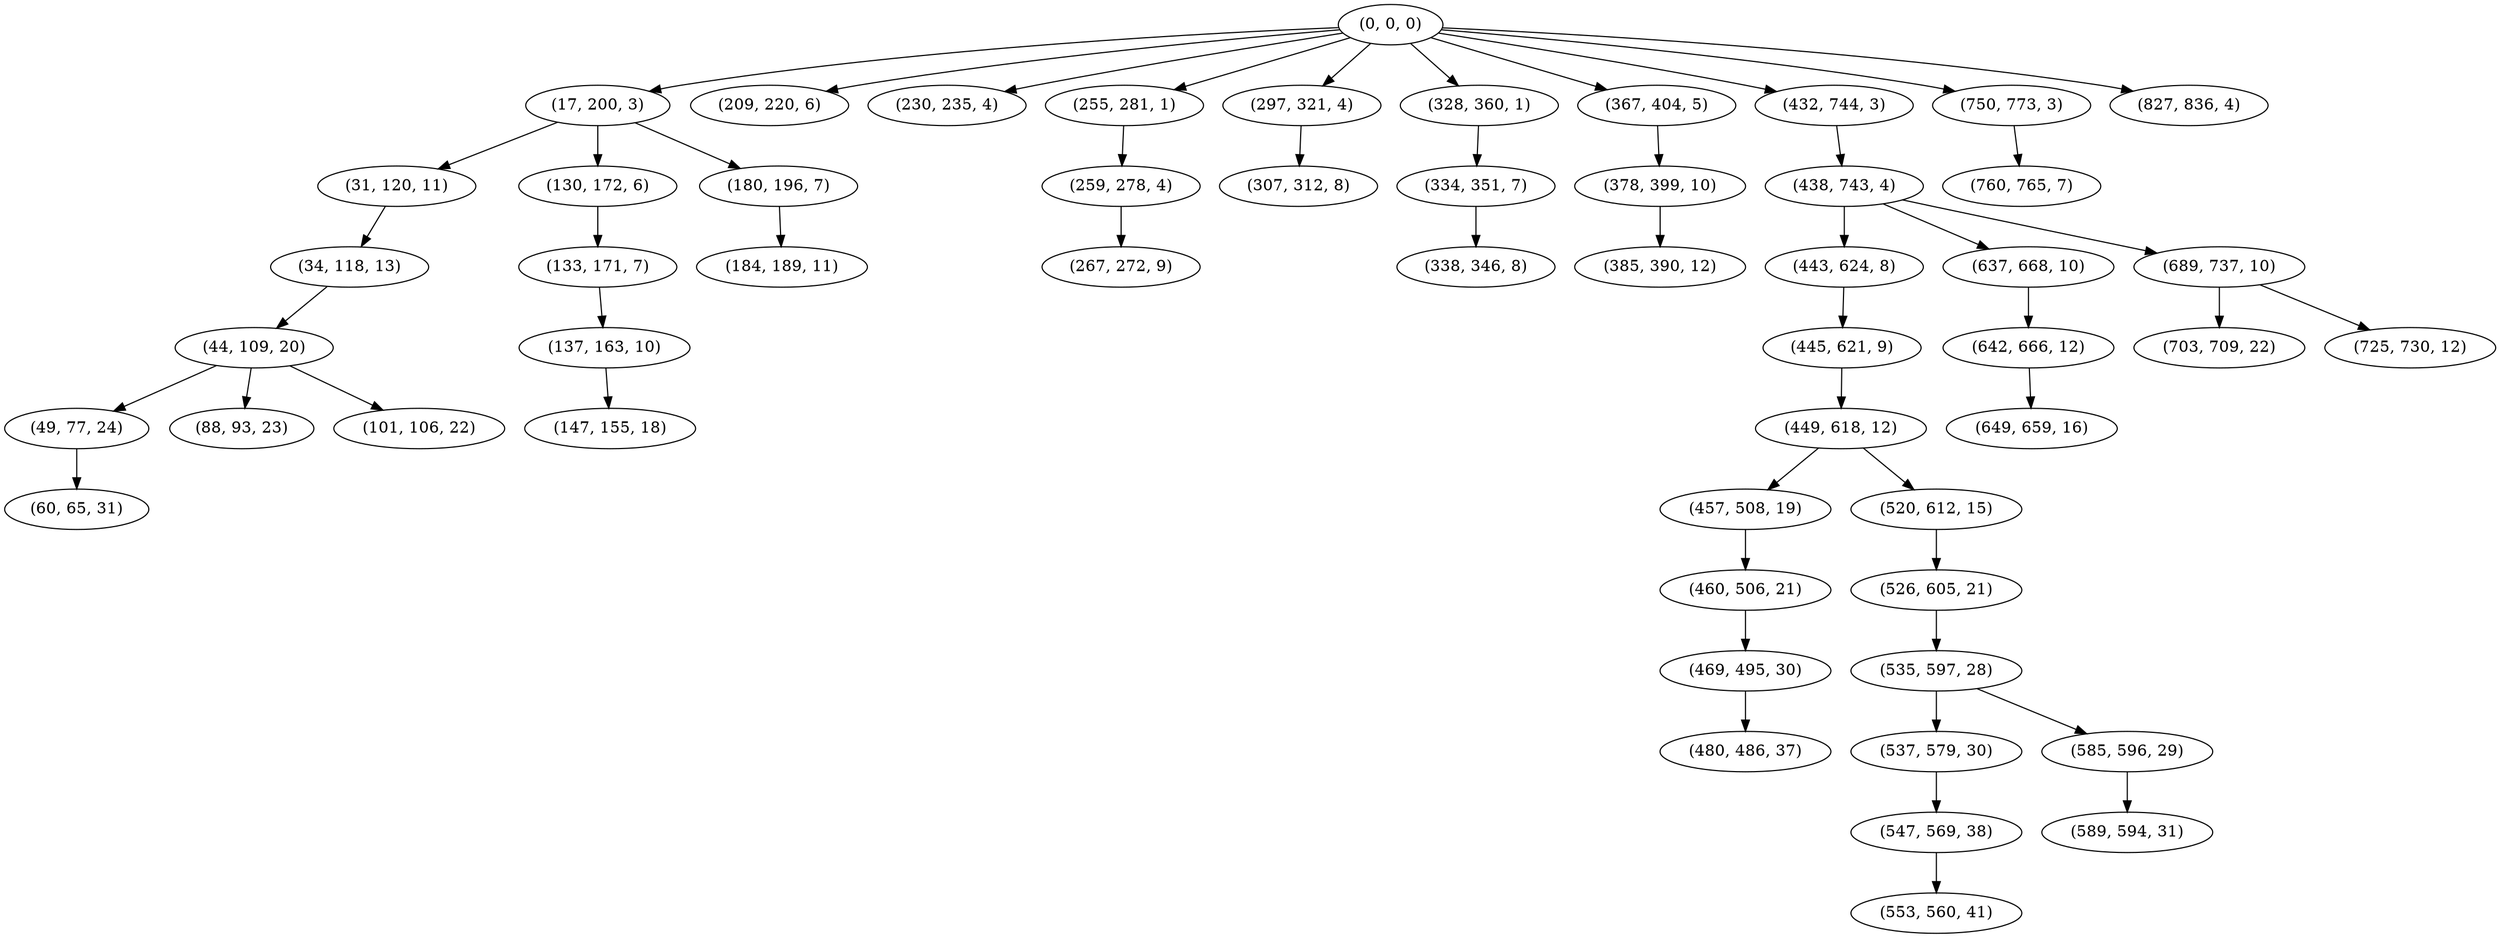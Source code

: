 digraph tree {
    "(0, 0, 0)";
    "(17, 200, 3)";
    "(31, 120, 11)";
    "(34, 118, 13)";
    "(44, 109, 20)";
    "(49, 77, 24)";
    "(60, 65, 31)";
    "(88, 93, 23)";
    "(101, 106, 22)";
    "(130, 172, 6)";
    "(133, 171, 7)";
    "(137, 163, 10)";
    "(147, 155, 18)";
    "(180, 196, 7)";
    "(184, 189, 11)";
    "(209, 220, 6)";
    "(230, 235, 4)";
    "(255, 281, 1)";
    "(259, 278, 4)";
    "(267, 272, 9)";
    "(297, 321, 4)";
    "(307, 312, 8)";
    "(328, 360, 1)";
    "(334, 351, 7)";
    "(338, 346, 8)";
    "(367, 404, 5)";
    "(378, 399, 10)";
    "(385, 390, 12)";
    "(432, 744, 3)";
    "(438, 743, 4)";
    "(443, 624, 8)";
    "(445, 621, 9)";
    "(449, 618, 12)";
    "(457, 508, 19)";
    "(460, 506, 21)";
    "(469, 495, 30)";
    "(480, 486, 37)";
    "(520, 612, 15)";
    "(526, 605, 21)";
    "(535, 597, 28)";
    "(537, 579, 30)";
    "(547, 569, 38)";
    "(553, 560, 41)";
    "(585, 596, 29)";
    "(589, 594, 31)";
    "(637, 668, 10)";
    "(642, 666, 12)";
    "(649, 659, 16)";
    "(689, 737, 10)";
    "(703, 709, 22)";
    "(725, 730, 12)";
    "(750, 773, 3)";
    "(760, 765, 7)";
    "(827, 836, 4)";
    "(0, 0, 0)" -> "(17, 200, 3)";
    "(0, 0, 0)" -> "(209, 220, 6)";
    "(0, 0, 0)" -> "(230, 235, 4)";
    "(0, 0, 0)" -> "(255, 281, 1)";
    "(0, 0, 0)" -> "(297, 321, 4)";
    "(0, 0, 0)" -> "(328, 360, 1)";
    "(0, 0, 0)" -> "(367, 404, 5)";
    "(0, 0, 0)" -> "(432, 744, 3)";
    "(0, 0, 0)" -> "(750, 773, 3)";
    "(0, 0, 0)" -> "(827, 836, 4)";
    "(17, 200, 3)" -> "(31, 120, 11)";
    "(17, 200, 3)" -> "(130, 172, 6)";
    "(17, 200, 3)" -> "(180, 196, 7)";
    "(31, 120, 11)" -> "(34, 118, 13)";
    "(34, 118, 13)" -> "(44, 109, 20)";
    "(44, 109, 20)" -> "(49, 77, 24)";
    "(44, 109, 20)" -> "(88, 93, 23)";
    "(44, 109, 20)" -> "(101, 106, 22)";
    "(49, 77, 24)" -> "(60, 65, 31)";
    "(130, 172, 6)" -> "(133, 171, 7)";
    "(133, 171, 7)" -> "(137, 163, 10)";
    "(137, 163, 10)" -> "(147, 155, 18)";
    "(180, 196, 7)" -> "(184, 189, 11)";
    "(255, 281, 1)" -> "(259, 278, 4)";
    "(259, 278, 4)" -> "(267, 272, 9)";
    "(297, 321, 4)" -> "(307, 312, 8)";
    "(328, 360, 1)" -> "(334, 351, 7)";
    "(334, 351, 7)" -> "(338, 346, 8)";
    "(367, 404, 5)" -> "(378, 399, 10)";
    "(378, 399, 10)" -> "(385, 390, 12)";
    "(432, 744, 3)" -> "(438, 743, 4)";
    "(438, 743, 4)" -> "(443, 624, 8)";
    "(438, 743, 4)" -> "(637, 668, 10)";
    "(438, 743, 4)" -> "(689, 737, 10)";
    "(443, 624, 8)" -> "(445, 621, 9)";
    "(445, 621, 9)" -> "(449, 618, 12)";
    "(449, 618, 12)" -> "(457, 508, 19)";
    "(449, 618, 12)" -> "(520, 612, 15)";
    "(457, 508, 19)" -> "(460, 506, 21)";
    "(460, 506, 21)" -> "(469, 495, 30)";
    "(469, 495, 30)" -> "(480, 486, 37)";
    "(520, 612, 15)" -> "(526, 605, 21)";
    "(526, 605, 21)" -> "(535, 597, 28)";
    "(535, 597, 28)" -> "(537, 579, 30)";
    "(535, 597, 28)" -> "(585, 596, 29)";
    "(537, 579, 30)" -> "(547, 569, 38)";
    "(547, 569, 38)" -> "(553, 560, 41)";
    "(585, 596, 29)" -> "(589, 594, 31)";
    "(637, 668, 10)" -> "(642, 666, 12)";
    "(642, 666, 12)" -> "(649, 659, 16)";
    "(689, 737, 10)" -> "(703, 709, 22)";
    "(689, 737, 10)" -> "(725, 730, 12)";
    "(750, 773, 3)" -> "(760, 765, 7)";
}
